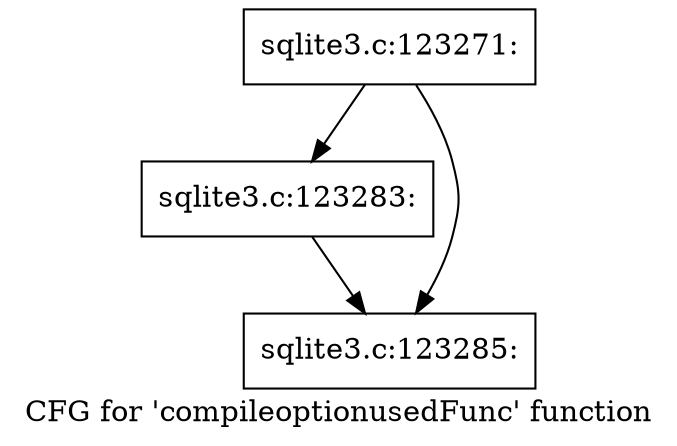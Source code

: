 digraph "CFG for 'compileoptionusedFunc' function" {
	label="CFG for 'compileoptionusedFunc' function";

	Node0x55c0fa448ed0 [shape=record,label="{sqlite3.c:123271:}"];
	Node0x55c0fa448ed0 -> Node0x55c0f875cc60;
	Node0x55c0fa448ed0 -> Node0x55c0f875ccb0;
	Node0x55c0f875cc60 [shape=record,label="{sqlite3.c:123283:}"];
	Node0x55c0f875cc60 -> Node0x55c0f875ccb0;
	Node0x55c0f875ccb0 [shape=record,label="{sqlite3.c:123285:}"];
}
